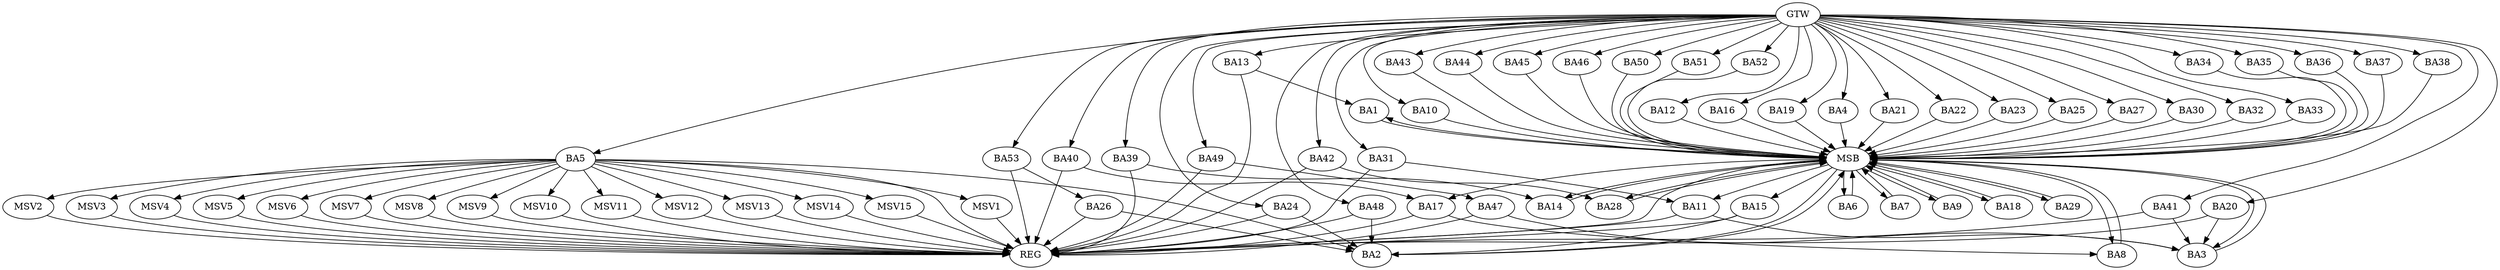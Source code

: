 strict digraph G {
  BA1 [ label="BA1" ];
  BA2 [ label="BA2" ];
  BA3 [ label="BA3" ];
  BA4 [ label="BA4" ];
  BA5 [ label="BA5" ];
  BA6 [ label="BA6" ];
  BA7 [ label="BA7" ];
  BA8 [ label="BA8" ];
  BA9 [ label="BA9" ];
  BA10 [ label="BA10" ];
  BA11 [ label="BA11" ];
  BA12 [ label="BA12" ];
  BA13 [ label="BA13" ];
  BA14 [ label="BA14" ];
  BA15 [ label="BA15" ];
  BA16 [ label="BA16" ];
  BA17 [ label="BA17" ];
  BA18 [ label="BA18" ];
  BA19 [ label="BA19" ];
  BA20 [ label="BA20" ];
  BA21 [ label="BA21" ];
  BA22 [ label="BA22" ];
  BA23 [ label="BA23" ];
  BA24 [ label="BA24" ];
  BA25 [ label="BA25" ];
  BA26 [ label="BA26" ];
  BA27 [ label="BA27" ];
  BA28 [ label="BA28" ];
  BA29 [ label="BA29" ];
  BA30 [ label="BA30" ];
  BA31 [ label="BA31" ];
  BA32 [ label="BA32" ];
  BA33 [ label="BA33" ];
  BA34 [ label="BA34" ];
  BA35 [ label="BA35" ];
  BA36 [ label="BA36" ];
  BA37 [ label="BA37" ];
  BA38 [ label="BA38" ];
  BA39 [ label="BA39" ];
  BA40 [ label="BA40" ];
  BA41 [ label="BA41" ];
  BA42 [ label="BA42" ];
  BA43 [ label="BA43" ];
  BA44 [ label="BA44" ];
  BA45 [ label="BA45" ];
  BA46 [ label="BA46" ];
  BA47 [ label="BA47" ];
  BA48 [ label="BA48" ];
  BA49 [ label="BA49" ];
  BA50 [ label="BA50" ];
  BA51 [ label="BA51" ];
  BA52 [ label="BA52" ];
  BA53 [ label="BA53" ];
  GTW [ label="GTW" ];
  REG [ label="REG" ];
  MSB [ label="MSB" ];
  MSV1 [ label="MSV1" ];
  MSV2 [ label="MSV2" ];
  MSV3 [ label="MSV3" ];
  MSV4 [ label="MSV4" ];
  MSV5 [ label="MSV5" ];
  MSV6 [ label="MSV6" ];
  MSV7 [ label="MSV7" ];
  MSV8 [ label="MSV8" ];
  MSV9 [ label="MSV9" ];
  MSV10 [ label="MSV10" ];
  MSV11 [ label="MSV11" ];
  MSV12 [ label="MSV12" ];
  MSV13 [ label="MSV13" ];
  MSV14 [ label="MSV14" ];
  MSV15 [ label="MSV15" ];
  BA5 -> BA2;
  BA11 -> BA3;
  BA13 -> BA1;
  BA15 -> BA2;
  BA17 -> BA8;
  BA20 -> BA3;
  BA24 -> BA2;
  BA26 -> BA2;
  BA31 -> BA11;
  BA39 -> BA14;
  BA40 -> BA17;
  BA41 -> BA3;
  BA42 -> BA28;
  BA47 -> BA3;
  BA48 -> BA2;
  BA49 -> BA47;
  BA53 -> BA26;
  GTW -> BA4;
  GTW -> BA5;
  GTW -> BA10;
  GTW -> BA12;
  GTW -> BA13;
  GTW -> BA16;
  GTW -> BA19;
  GTW -> BA20;
  GTW -> BA21;
  GTW -> BA22;
  GTW -> BA23;
  GTW -> BA24;
  GTW -> BA25;
  GTW -> BA27;
  GTW -> BA30;
  GTW -> BA31;
  GTW -> BA32;
  GTW -> BA33;
  GTW -> BA34;
  GTW -> BA35;
  GTW -> BA36;
  GTW -> BA37;
  GTW -> BA38;
  GTW -> BA39;
  GTW -> BA40;
  GTW -> BA41;
  GTW -> BA42;
  GTW -> BA43;
  GTW -> BA44;
  GTW -> BA45;
  GTW -> BA46;
  GTW -> BA48;
  GTW -> BA49;
  GTW -> BA50;
  GTW -> BA51;
  GTW -> BA52;
  GTW -> BA53;
  BA5 -> REG;
  BA11 -> REG;
  BA13 -> REG;
  BA15 -> REG;
  BA17 -> REG;
  BA20 -> REG;
  BA24 -> REG;
  BA26 -> REG;
  BA31 -> REG;
  BA39 -> REG;
  BA40 -> REG;
  BA41 -> REG;
  BA42 -> REG;
  BA47 -> REG;
  BA48 -> REG;
  BA49 -> REG;
  BA53 -> REG;
  BA1 -> MSB;
  MSB -> BA2;
  MSB -> REG;
  BA2 -> MSB;
  MSB -> BA1;
  BA3 -> MSB;
  BA4 -> MSB;
  BA6 -> MSB;
  MSB -> BA3;
  BA7 -> MSB;
  BA8 -> MSB;
  MSB -> BA6;
  BA9 -> MSB;
  BA10 -> MSB;
  MSB -> BA8;
  BA12 -> MSB;
  BA14 -> MSB;
  BA16 -> MSB;
  MSB -> BA14;
  BA18 -> MSB;
  BA19 -> MSB;
  BA21 -> MSB;
  BA22 -> MSB;
  MSB -> BA7;
  BA23 -> MSB;
  BA25 -> MSB;
  MSB -> BA9;
  BA27 -> MSB;
  MSB -> BA17;
  BA28 -> MSB;
  BA29 -> MSB;
  BA30 -> MSB;
  MSB -> BA15;
  BA32 -> MSB;
  BA33 -> MSB;
  MSB -> BA29;
  BA34 -> MSB;
  BA35 -> MSB;
  BA36 -> MSB;
  BA37 -> MSB;
  BA38 -> MSB;
  BA43 -> MSB;
  MSB -> BA18;
  BA44 -> MSB;
  BA45 -> MSB;
  BA46 -> MSB;
  MSB -> BA28;
  BA50 -> MSB;
  BA51 -> MSB;
  MSB -> BA11;
  BA52 -> MSB;
  BA5 -> MSV1;
  BA5 -> MSV2;
  BA5 -> MSV3;
  BA5 -> MSV4;
  BA5 -> MSV5;
  MSV1 -> REG;
  MSV2 -> REG;
  MSV3 -> REG;
  MSV4 -> REG;
  MSV5 -> REG;
  BA5 -> MSV6;
  BA5 -> MSV7;
  BA5 -> MSV8;
  MSV6 -> REG;
  MSV7 -> REG;
  MSV8 -> REG;
  BA5 -> MSV9;
  BA5 -> MSV10;
  MSV9 -> REG;
  MSV10 -> REG;
  BA5 -> MSV11;
  BA5 -> MSV12;
  BA5 -> MSV13;
  BA5 -> MSV14;
  MSV11 -> REG;
  MSV12 -> REG;
  MSV13 -> REG;
  MSV14 -> REG;
  BA5 -> MSV15;
  MSV15 -> REG;
}
